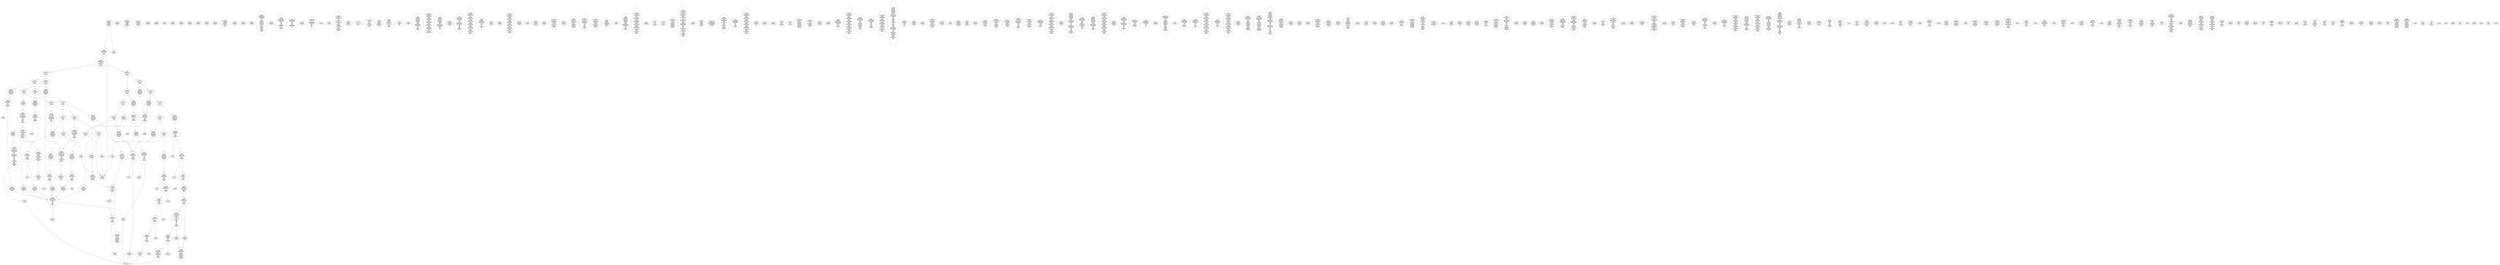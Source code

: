 /* Generated by GvGen v.1.0 (https://www.github.com/stricaud/gvgen) */

digraph G {
compound=true;
   node1 [label="[anywhere]"];
   node2 [label="# 0x0
PUSHX Data
PUSHX Data
MSTORE
CALLVALUE
ISZERO
PUSHX Data
JUMPI
"];
   node3 [label="# 0xc
PUSHX Data
REVERT
"];
   node4 [label="# 0x10
JUMPDEST
PUSHX LogicData
CALLDATASIZE
LT
PUSHX Data
JUMPI
"];
   node5 [label="# 0x1a
PUSHX Data
CALLDATALOAD
PUSHX BitData
SHR
PUSHX LogicData
GT
PUSHX Data
JUMPI
"];
   node6 [label="# 0x2b
PUSHX LogicData
GT
PUSHX Data
JUMPI
"];
   node7 [label="# 0x36
PUSHX LogicData
EQ
PUSHX Data
JUMPI
"];
   node8 [label="# 0x41
PUSHX LogicData
EQ
PUSHX Data
JUMPI
"];
   node9 [label="# 0x4c
PUSHX LogicData
EQ
PUSHX Data
JUMPI
"];
   node10 [label="# 0x57
PUSHX LogicData
EQ
PUSHX Data
JUMPI
"];
   node11 [label="# 0x62
PUSHX LogicData
EQ
PUSHX Data
JUMPI
"];
   node12 [label="# 0x6d
PUSHX Data
JUMP
"];
   node13 [label="# 0x71
JUMPDEST
PUSHX LogicData
EQ
PUSHX Data
JUMPI
"];
   node14 [label="# 0x7d
PUSHX LogicData
EQ
PUSHX Data
JUMPI
"];
   node15 [label="# 0x88
PUSHX LogicData
EQ
PUSHX Data
JUMPI
"];
   node16 [label="# 0x93
PUSHX LogicData
EQ
PUSHX Data
JUMPI
"];
   node17 [label="# 0x9e
PUSHX LogicData
EQ
PUSHX Data
JUMPI
"];
   node18 [label="# 0xa9
PUSHX Data
JUMP
"];
   node19 [label="# 0xad
JUMPDEST
PUSHX LogicData
GT
PUSHX Data
JUMPI
"];
   node20 [label="# 0xb9
PUSHX LogicData
EQ
PUSHX Data
JUMPI
"];
   node21 [label="# 0xc4
PUSHX LogicData
EQ
PUSHX Data
JUMPI
"];
   node22 [label="# 0xcf
PUSHX LogicData
EQ
PUSHX Data
JUMPI
"];
   node23 [label="# 0xda
PUSHX LogicData
EQ
PUSHX Data
JUMPI
"];
   node24 [label="# 0xe5
PUSHX LogicData
EQ
PUSHX Data
JUMPI
"];
   node25 [label="# 0xf0
PUSHX Data
JUMP
"];
   node26 [label="# 0xf4
JUMPDEST
PUSHX LogicData
EQ
PUSHX Data
JUMPI
"];
   node27 [label="# 0x100
PUSHX LogicData
EQ
PUSHX Data
JUMPI
"];
   node28 [label="# 0x10b
PUSHX LogicData
EQ
PUSHX Data
JUMPI
"];
   node29 [label="# 0x116
PUSHX LogicData
EQ
PUSHX Data
JUMPI
"];
   node30 [label="# 0x121
JUMPDEST
PUSHX Data
REVERT
"];
   node31 [label="# 0x126
JUMPDEST
PUSHX Data
PUSHX Data
CALLDATASIZE
PUSHX Data
PUSHX Data
JUMP
"];
   node32 [label="# 0x134
JUMPDEST
PUSHX Data
JUMP
"];
   node33 [label="# 0x139
JUMPDEST
PUSHX MemData
MLOAD
ISZERO
ISZERO
MSTORE
PUSHX ArithData
ADD
"];
   node34 [label="# 0x145
JUMPDEST
PUSHX MemData
MLOAD
SUB
RETURN
"];
   node35 [label="# 0x14e
JUMPDEST
PUSHX Data
PUSHX Data
JUMP
"];
   node36 [label="# 0x156
JUMPDEST
PUSHX MemData
MLOAD
PUSHX Data
PUSHX Data
JUMP
"];
   node37 [label="# 0x163
JUMPDEST
PUSHX Data
PUSHX Data
CALLDATASIZE
PUSHX Data
PUSHX Data
JUMP
"];
   node38 [label="# 0x171
JUMPDEST
PUSHX Data
JUMP
"];
   node39 [label="# 0x176
JUMPDEST
PUSHX MemData
MLOAD
PUSHX ArithData
PUSHX BitData
PUSHX BitData
SHL
SUB
AND
MSTORE
PUSHX ArithData
ADD
PUSHX Data
JUMP
"];
   node40 [label="# 0x18e
JUMPDEST
PUSHX Data
PUSHX Data
CALLDATASIZE
PUSHX Data
PUSHX Data
JUMP
"];
   node41 [label="# 0x19c
JUMPDEST
PUSHX Data
JUMP
"];
   node42 [label="# 0x1a1
JUMPDEST
STOP
"];
   node43 [label="# 0x1a3
JUMPDEST
PUSHX Data
PUSHX Data
CALLDATASIZE
PUSHX Data
PUSHX Data
JUMP
"];
   node44 [label="# 0x1b1
JUMPDEST
PUSHX Data
JUMP
"];
   node45 [label="# 0x1b6
JUMPDEST
PUSHX Data
PUSHX Data
CALLDATASIZE
PUSHX Data
PUSHX Data
JUMP
"];
   node46 [label="# 0x1c4
JUMPDEST
PUSHX Data
JUMP
"];
   node47 [label="# 0x1c9
JUMPDEST
PUSHX Data
PUSHX Data
CALLDATASIZE
PUSHX Data
PUSHX Data
JUMP
"];
   node48 [label="# 0x1d7
JUMPDEST
PUSHX Data
JUMP
"];
   node49 [label="# 0x1dc
JUMPDEST
PUSHX Data
PUSHX Data
CALLDATASIZE
PUSHX Data
PUSHX Data
JUMP
"];
   node50 [label="# 0x1ea
JUMPDEST
PUSHX Data
JUMP
"];
   node51 [label="# 0x1ef
JUMPDEST
PUSHX Data
PUSHX Data
CALLDATASIZE
PUSHX Data
PUSHX Data
JUMP
"];
   node52 [label="# 0x1fd
JUMPDEST
PUSHX Data
JUMP
"];
   node53 [label="# 0x202
JUMPDEST
PUSHX Data
PUSHX Data
CALLDATASIZE
PUSHX Data
PUSHX Data
JUMP
"];
   node54 [label="# 0x210
JUMPDEST
PUSHX Data
JUMP
"];
   node55 [label="# 0x215
JUMPDEST
PUSHX MemData
MLOAD
MSTORE
PUSHX ArithData
ADD
PUSHX Data
JUMP
"];
   node56 [label="# 0x223
JUMPDEST
PUSHX Data
PUSHX Data
JUMP
"];
   node57 [label="# 0x22b
JUMPDEST
PUSHX StorData
SLOAD
PUSHX Data
PUSHX ArithData
PUSHX BitData
PUSHX BitData
SHL
SUB
AND
JUMP
"];
   node58 [label="# 0x23e
JUMPDEST
PUSHX StorData
SLOAD
PUSHX ArithData
PUSHX BitData
PUSHX BitData
SHL
SUB
AND
PUSHX Data
JUMP
"];
   node59 [label="# 0x24f
JUMPDEST
PUSHX Data
PUSHX Data
JUMP
"];
   node60 [label="# 0x257
JUMPDEST
PUSHX Data
PUSHX Data
CALLDATASIZE
PUSHX Data
PUSHX Data
JUMP
"];
   node61 [label="# 0x265
JUMPDEST
PUSHX Data
JUMP
"];
   node62 [label="# 0x26a
JUMPDEST
PUSHX Data
PUSHX Data
CALLDATASIZE
PUSHX Data
PUSHX Data
JUMP
"];
   node63 [label="# 0x278
JUMPDEST
PUSHX Data
JUMP
"];
   node64 [label="# 0x27d
JUMPDEST
PUSHX Data
PUSHX Data
CALLDATASIZE
PUSHX Data
PUSHX Data
JUMP
"];
   node65 [label="# 0x28b
JUMPDEST
PUSHX Data
JUMP
"];
   node66 [label="# 0x290
JUMPDEST
PUSHX Data
PUSHX Data
CALLDATASIZE
PUSHX Data
PUSHX Data
JUMP
"];
   node67 [label="# 0x29e
JUMPDEST
PUSHX ArithData
PUSHX BitData
PUSHX BitData
SHL
SUB
AND
PUSHX Data
MSTORE
PUSHX Data
PUSHX Data
MSTORE
PUSHX Data
SHA3
AND
MSTORE
MSTORE
SHA3
SLOAD
PUSHX BitData
AND
JUMP
"];
   node68 [label="# 0x2cc
JUMPDEST
PUSHX Data
PUSHX Data
CALLDATASIZE
PUSHX Data
PUSHX Data
JUMP
"];
   node69 [label="# 0x2da
JUMPDEST
PUSHX Data
JUMP
"];
   node70 [label="# 0x2df
JUMPDEST
PUSHX Data
PUSHX ArithData
PUSHX BitData
PUSHX BitData
SHL
SUB
NOT
AND
PUSHX BitData
PUSHX BitData
SHL
EQ
PUSHX Data
JUMPI
"];
   node71 [label="# 0x2fb
PUSHX ArithData
PUSHX BitData
PUSHX BitData
SHL
SUB
NOT
AND
PUSHX BitData
PUSHX BitData
SHL
EQ
"];
   node72 [label="# 0x310
JUMPDEST
PUSHX Data
JUMPI
"];
   node73 [label="# 0x316
PUSHX BitData
PUSHX BitData
SHL
PUSHX ArithData
PUSHX BitData
PUSHX BitData
SHL
SUB
NOT
AND
EQ
"];
   node74 [label="# 0x32b
JUMPDEST
"];
   node75 [label="# 0x32e
JUMPDEST
JUMP
"];
   node76 [label="# 0x333
JUMPDEST
PUSHX Data
PUSHX StorData
SLOAD
PUSHX Data
PUSHX Data
JUMP
"];
   node77 [label="# 0x342
JUMPDEST
PUSHX ArithData
ADD
PUSHX ArithData
DIV
MUL
PUSHX ArithData
ADD
PUSHX MemData
MLOAD
ADD
PUSHX Data
MSTORE
MSTORE
PUSHX ArithData
ADD
SLOAD
PUSHX Data
PUSHX Data
JUMP
"];
   node78 [label="# 0x36e
JUMPDEST
ISZERO
PUSHX Data
JUMPI
"];
   node79 [label="# 0x375
PUSHX LogicData
LT
PUSHX Data
JUMPI
"];
   node80 [label="# 0x37d
PUSHX ArithData
SLOAD
DIV
MUL
MSTORE
PUSHX ArithData
ADD
PUSHX Data
JUMP
"];
   node81 [label="# 0x390
JUMPDEST
ADD
PUSHX Data
MSTORE
PUSHX Data
PUSHX Data
SHA3
"];
   node82 [label="# 0x39e
JUMPDEST
SLOAD
MSTORE
PUSHX ArithData
ADD
PUSHX ArithData
ADD
GT
PUSHX Data
JUMPI
"];
   node83 [label="# 0x3b2
SUB
PUSHX BitData
AND
ADD
"];
   node84 [label="# 0x3bb
JUMPDEST
JUMP
"];
   node85 [label="# 0x3c5
JUMPDEST
PUSHX Data
MSTORE
PUSHX Data
PUSHX Data
MSTORE
PUSHX Data
SHA3
SLOAD
PUSHX ArithData
PUSHX BitData
PUSHX BitData
SHL
SUB
AND
PUSHX Data
JUMPI
"];
   node86 [label="# 0x3e2
PUSHX MemData
MLOAD
PUSHX BitData
PUSHX BitData
SHL
MSTORE
PUSHX Data
PUSHX ArithData
ADD
MSTORE
PUSHX Data
PUSHX ArithData
ADD
MSTORE
PUSHX Data
PUSHX ArithData
ADD
MSTORE
PUSHX BitData
PUSHX BitData
SHL
PUSHX ArithData
ADD
MSTORE
PUSHX ArithData
ADD
"];
   node87 [label="# 0x43a
JUMPDEST
PUSHX MemData
MLOAD
SUB
REVERT
"];
   node88 [label="# 0x443
JUMPDEST
PUSHX Data
MSTORE
PUSHX Data
PUSHX Data
MSTORE
PUSHX Data
SHA3
SLOAD
PUSHX ArithData
PUSHX BitData
PUSHX BitData
SHL
SUB
AND
JUMP
"];
   node89 [label="# 0x45f
JUMPDEST
PUSHX Data
PUSHX Data
PUSHX Data
JUMP
"];
   node90 [label="# 0x46a
JUMPDEST
PUSHX ArithData
PUSHX BitData
PUSHX BitData
SHL
SUB
AND
PUSHX ArithData
PUSHX BitData
PUSHX BitData
SHL
SUB
AND
EQ
ISZERO
PUSHX Data
JUMPI
"];
   node91 [label="# 0x487
PUSHX MemData
MLOAD
PUSHX BitData
PUSHX BitData
SHL
MSTORE
PUSHX Data
PUSHX ArithData
ADD
MSTORE
PUSHX Data
PUSHX ArithData
ADD
MSTORE
PUSHX Data
PUSHX ArithData
ADD
MSTORE
PUSHX BitData
PUSHX BitData
SHL
PUSHX ArithData
ADD
MSTORE
PUSHX ArithData
ADD
PUSHX Data
JUMP
"];
   node92 [label="# 0x4d8
JUMPDEST
CALLER
PUSHX ArithData
PUSHX BitData
PUSHX BitData
SHL
SUB
AND
EQ
PUSHX Data
JUMPI
"];
   node93 [label="# 0x4ea
PUSHX Data
CALLER
PUSHX Data
JUMP
"];
   node94 [label="# 0x4f4
JUMPDEST
PUSHX Data
JUMPI
"];
   node95 [label="# 0x4f9
PUSHX MemData
MLOAD
PUSHX BitData
PUSHX BitData
SHL
MSTORE
PUSHX Data
PUSHX ArithData
ADD
MSTORE
PUSHX Data
PUSHX ArithData
ADD
MSTORE
PUSHX Data
PUSHX ArithData
ADD
MSTORE
PUSHX Data
PUSHX ArithData
ADD
MSTORE
PUSHX ArithData
ADD
PUSHX Data
JUMP
"];
   node96 [label="# 0x566
JUMPDEST
PUSHX Data
PUSHX Data
JUMP
"];
   node97 [label="# 0x570
JUMPDEST
JUMP
"];
   node98 [label="# 0x575
JUMPDEST
PUSHX Data
CALLER
PUSHX Data
JUMP
"];
   node99 [label="# 0x57f
JUMPDEST
PUSHX Data
JUMPI
"];
   node100 [label="# 0x584
PUSHX MemData
MLOAD
PUSHX BitData
PUSHX BitData
SHL
MSTORE
PUSHX ArithData
ADD
PUSHX Data
PUSHX Data
JUMP
"];
   node101 [label="# 0x59b
JUMPDEST
PUSHX Data
PUSHX Data
JUMP
"];
   node102 [label="# 0x5a6
JUMPDEST
PUSHX Data
PUSHX MemData
MLOAD
PUSHX ArithData
ADD
PUSHX Data
MSTORE
PUSHX Data
MSTORE
PUSHX Data
JUMP
"];
   node103 [label="# 0x5c1
JUMPDEST
PUSHX StorData
SLOAD
PUSHX ArithData
PUSHX BitData
PUSHX BitData
SHL
SUB
AND
CALLER
EQ
PUSHX Data
JUMPI
"];
   node104 [label="# 0x5d4
PUSHX MemData
MLOAD
PUSHX BitData
PUSHX BitData
SHL
MSTORE
PUSHX ArithData
ADD
PUSHX Data
PUSHX Data
JUMP
"];
   node105 [label="# 0x5eb
JUMPDEST
MLOAD
PUSHX Data
PUSHX Data
PUSHX ArithData
ADD
PUSHX Data
JUMP
"];
   node106 [label="# 0x5fe
JUMPDEST
JUMP
"];
   node107 [label="# 0x602
JUMPDEST
PUSHX Data
MSTORE
PUSHX Data
PUSHX Data
MSTORE
PUSHX Data
SHA3
SLOAD
PUSHX ArithData
PUSHX BitData
PUSHX BitData
SHL
SUB
AND
PUSHX Data
JUMPI
"];
   node108 [label="# 0x620
PUSHX MemData
MLOAD
PUSHX BitData
PUSHX BitData
SHL
MSTORE
PUSHX Data
PUSHX ArithData
ADD
MSTORE
PUSHX Data
PUSHX ArithData
ADD
MSTORE
PUSHX Data
PUSHX ArithData
ADD
MSTORE
PUSHX BitData
PUSHX BitData
SHL
PUSHX ArithData
ADD
MSTORE
PUSHX ArithData
ADD
PUSHX Data
JUMP
"];
   node109 [label="# 0x679
JUMPDEST
PUSHX Data
"];
   node110 [label="# 0x67c
JUMPDEST
LT
ISZERO
PUSHX Data
JUMPI
"];
   node111 [label="# 0x685
PUSHX Data
LT
PUSHX Data
JUMPI
"];
   node112 [label="# 0x691
PUSHX BitData
PUSHX BitData
SHL
PUSHX Data
MSTORE
PUSHX Data
PUSHX Data
MSTORE
PUSHX Data
PUSHX Data
REVERT
"];
   node113 [label="# 0x6a6
JUMPDEST
PUSHX StorData
SLOAD
PUSHX MemData
MLOAD
PUSHX BitData
PUSHX BitData
SHL
MSTORE
PUSHX ArithData
MUL
ADD
CALLDATALOAD
PUSHX ArithData
ADD
MSTORE
CALLER
PUSHX ArithData
PUSHX BitData
PUSHX BitData
SHL
SUB
AND
PUSHX Data
PUSHX ArithData
ADD
PUSHX Data
PUSHX MemData
MLOAD
SUB
EXTCODESIZE
ISZERO
ISZERO
PUSHX Data
JUMPI
"];
   node114 [label="# 0x6f4
PUSHX Data
REVERT
"];
   node115 [label="# 0x6f8
JUMPDEST
GAS
STATICCALL
ISZERO
ISZERO
PUSHX Data
JUMPI
"];
   node116 [label="# 0x703
RETURNDATASIZE
PUSHX Data
RETURNDATACOPY
RETURNDATASIZE
PUSHX Data
REVERT
"];
   node117 [label="# 0x70c
JUMPDEST
PUSHX MemData
MLOAD
RETURNDATASIZE
PUSHX BitData
NOT
PUSHX ArithData
ADD
AND
ADD
PUSHX Data
MSTORE
ADD
PUSHX Data
PUSHX Data
JUMP
"];
   node118 [label="# 0x730
JUMPDEST
PUSHX ArithData
PUSHX BitData
PUSHX BitData
SHL
SUB
AND
EQ
PUSHX Data
JUMPI
"];
   node119 [label="# 0x73f
PUSHX MemData
MLOAD
PUSHX BitData
PUSHX BitData
SHL
MSTORE
PUSHX Data
PUSHX ArithData
ADD
MSTORE
PUSHX Data
PUSHX ArithData
ADD
MSTORE
PUSHX Data
PUSHX ArithData
ADD
MSTORE
PUSHX BitData
PUSHX BitData
SHL
PUSHX ArithData
ADD
MSTORE
PUSHX ArithData
ADD
PUSHX Data
JUMP
"];
   node120 [label="# 0x79f
JUMPDEST
PUSHX Data
PUSHX Data
JUMP
"];
   node121 [label="# 0x7aa
JUMPDEST
PUSHX Data
JUMP
"];
   node122 [label="# 0x7b2
JUMPDEST
PUSHX Data
"];
   node123 [label="# 0x7b6
JUMPDEST
LT
ISZERO
PUSHX Data
JUMPI
"];
   node124 [label="# 0x7bf
PUSHX Data
LT
PUSHX Data
JUMPI
"];
   node125 [label="# 0x7cb
PUSHX BitData
PUSHX BitData
SHL
PUSHX Data
MSTORE
PUSHX Data
PUSHX Data
MSTORE
PUSHX Data
PUSHX Data
REVERT
"];
   node126 [label="# 0x7e0
JUMPDEST
PUSHX ArithData
MUL
ADD
CALLDATALOAD
PUSHX Data
CALLER
PUSHX Data
JUMP
"];
   node127 [label="# 0x7f3
JUMPDEST
PUSHX Data
PUSHX Data
JUMP
"];
   node128 [label="# 0x7fe
JUMPDEST
PUSHX Data
JUMP
"];
   node129 [label="# 0x806
JUMPDEST
PUSHX Data
PUSHX ArithData
PUSHX BitData
PUSHX BitData
SHL
SUB
AND
PUSHX Data
JUMPI
"];
   node130 [label="# 0x817
PUSHX MemData
MLOAD
PUSHX BitData
PUSHX BitData
SHL
MSTORE
PUSHX Data
PUSHX ArithData
ADD
MSTORE
PUSHX Data
PUSHX ArithData
ADD
MSTORE
PUSHX Data
PUSHX ArithData
ADD
MSTORE
PUSHX BitData
PUSHX BitData
SHL
PUSHX ArithData
ADD
MSTORE
PUSHX ArithData
ADD
PUSHX Data
JUMP
"];
   node131 [label="# 0x871
JUMPDEST
PUSHX ArithData
PUSHX BitData
PUSHX BitData
SHL
SUB
AND
PUSHX Data
MSTORE
PUSHX Data
PUSHX Data
MSTORE
PUSHX Data
SHA3
SLOAD
JUMP
"];
   node132 [label="# 0x88d
JUMPDEST
PUSHX StorData
SLOAD
PUSHX ArithData
PUSHX BitData
PUSHX BitData
SHL
SUB
AND
CALLER
EQ
PUSHX Data
JUMPI
"];
   node133 [label="# 0x8a0
PUSHX MemData
MLOAD
PUSHX BitData
PUSHX BitData
SHL
MSTORE
PUSHX ArithData
ADD
PUSHX Data
PUSHX Data
JUMP
"];
   node134 [label="# 0x8b7
JUMPDEST
PUSHX Data
PUSHX Data
PUSHX Data
JUMP
"];
   node135 [label="# 0x8c1
JUMPDEST
JUMP
"];
   node136 [label="# 0x8c3
JUMPDEST
PUSHX Data
PUSHX StorData
SLOAD
PUSHX Data
PUSHX Data
JUMP
"];
   node137 [label="# 0x8d2
JUMPDEST
PUSHX ArithData
PUSHX BitData
PUSHX BitData
SHL
SUB
AND
CALLER
EQ
ISZERO
PUSHX Data
JUMPI
"];
   node138 [label="# 0x8e4
PUSHX MemData
MLOAD
PUSHX BitData
PUSHX BitData
SHL
MSTORE
PUSHX Data
PUSHX ArithData
ADD
MSTORE
PUSHX Data
PUSHX ArithData
ADD
MSTORE
PUSHX Data
PUSHX ArithData
ADD
MSTORE
PUSHX ArithData
ADD
PUSHX Data
JUMP
"];
   node139 [label="# 0x92b
JUMPDEST
CALLER
PUSHX Data
MSTORE
PUSHX Data
PUSHX Data
MSTORE
PUSHX Data
SHA3
PUSHX ArithData
PUSHX BitData
PUSHX BitData
SHL
SUB
AND
MSTORE
MSTORE
SHA3
SLOAD
PUSHX BitData
NOT
AND
ISZERO
ISZERO
OR
SSTORE
PUSHX ArithData
PUSHX BitData
PUSHX BitData
SHL
SUB
AND
PUSHX Data
PUSHX MemData
MLOAD
PUSHX Data
ISZERO
ISZERO
MSTORE
PUSHX ArithData
ADD
JUMP
"];
   node140 [label="# 0x998
JUMPDEST
PUSHX MemData
MLOAD
SUB
LOGX
JUMP
"];
   node141 [label="# 0x9a4
JUMPDEST
PUSHX Data
CALLER
PUSHX Data
JUMP
"];
   node142 [label="# 0x9ae
JUMPDEST
PUSHX Data
JUMPI
"];
   node143 [label="# 0x9b3
PUSHX MemData
MLOAD
PUSHX BitData
PUSHX BitData
SHL
MSTORE
PUSHX ArithData
ADD
PUSHX Data
PUSHX Data
JUMP
"];
   node144 [label="# 0x9ca
JUMPDEST
PUSHX Data
PUSHX Data
JUMP
"];
   node145 [label="# 0x9d6
JUMPDEST
JUMP
"];
   node146 [label="# 0x9dc
JUMPDEST
PUSHX Data
PUSHX Data
PUSHX Data
PUSHX Data
JUMP
"];
   node147 [label="# 0x9e8
JUMPDEST
MLOAD
ISZERO
PUSHX Data
JUMPI
"];
   node148 [label="# 0x9f3
PUSHX Data
PUSHX Data
JUMP
"];
   node149 [label="# 0x9fc
JUMPDEST
PUSHX MemData
MLOAD
PUSHX ArithData
ADD
PUSHX Data
PUSHX Data
JUMP
"];
   node150 [label="# 0xa0d
JUMPDEST
PUSHX MemData
MLOAD
PUSHX ArithData
SUB
SUB
MSTORE
PUSHX Data
MSTORE
PUSHX Data
JUMP
"];
   node151 [label="# 0xa24
JUMPDEST
PUSHX MemData
MLOAD
PUSHX ArithData
ADD
MSTORE
PUSHX Data
MSTORE
JUMP
"];
   node152 [label="# 0xa3a
JUMPDEST
PUSHX StorData
SLOAD
PUSHX ArithData
PUSHX BitData
PUSHX BitData
SHL
SUB
AND
CALLER
EQ
PUSHX Data
JUMPI
"];
   node153 [label="# 0xa4d
PUSHX MemData
MLOAD
PUSHX BitData
PUSHX BitData
SHL
MSTORE
PUSHX ArithData
ADD
PUSHX Data
PUSHX Data
JUMP
"];
   node154 [label="# 0xa64
JUMPDEST
PUSHX ArithData
PUSHX BitData
PUSHX BitData
SHL
SUB
AND
PUSHX Data
JUMPI
"];
   node155 [label="# 0xa73
PUSHX MemData
MLOAD
PUSHX BitData
PUSHX BitData
SHL
MSTORE
PUSHX Data
PUSHX ArithData
ADD
MSTORE
PUSHX Data
PUSHX ArithData
ADD
MSTORE
PUSHX Data
PUSHX ArithData
ADD
MSTORE
PUSHX BitData
PUSHX BitData
SHL
PUSHX ArithData
ADD
MSTORE
PUSHX ArithData
ADD
PUSHX Data
JUMP
"];
   node156 [label="# 0xac9
JUMPDEST
PUSHX Data
PUSHX Data
JUMP
"];
   node157 [label="# 0xad2
JUMPDEST
JUMP
"];
   node158 [label="# 0xad5
JUMPDEST
PUSHX Data
MSTORE
PUSHX Data
PUSHX Data
MSTORE
PUSHX Data
SHA3
SLOAD
PUSHX ArithData
PUSHX BitData
PUSHX BitData
SHL
SUB
NOT
AND
PUSHX ArithData
PUSHX BitData
PUSHX BitData
SHL
SUB
AND
OR
SSTORE
PUSHX Data
PUSHX Data
JUMP
"];
   node159 [label="# 0xb0a
JUMPDEST
PUSHX ArithData
PUSHX BitData
PUSHX BitData
SHL
SUB
AND
PUSHX Data
PUSHX MemData
MLOAD
PUSHX MemData
MLOAD
SUB
LOGX
JUMP
"];
   node160 [label="# 0xb43
JUMPDEST
PUSHX Data
MSTORE
PUSHX Data
PUSHX Data
MSTORE
PUSHX Data
SHA3
SLOAD
PUSHX ArithData
PUSHX BitData
PUSHX BitData
SHL
SUB
AND
PUSHX Data
JUMPI
"];
   node161 [label="# 0xb60
PUSHX MemData
MLOAD
PUSHX BitData
PUSHX BitData
SHL
MSTORE
PUSHX Data
PUSHX ArithData
ADD
MSTORE
PUSHX Data
PUSHX ArithData
ADD
MSTORE
PUSHX Data
PUSHX ArithData
ADD
MSTORE
PUSHX BitData
PUSHX BitData
SHL
PUSHX ArithData
ADD
MSTORE
PUSHX ArithData
ADD
PUSHX Data
JUMP
"];
   node162 [label="# 0xbbc
JUMPDEST
PUSHX Data
PUSHX Data
PUSHX Data
JUMP
"];
   node163 [label="# 0xbc7
JUMPDEST
PUSHX ArithData
PUSHX BitData
PUSHX BitData
SHL
SUB
AND
PUSHX ArithData
PUSHX BitData
PUSHX BitData
SHL
SUB
AND
EQ
PUSHX Data
JUMPI
"];
   node164 [label="# 0xbe4
PUSHX ArithData
PUSHX BitData
PUSHX BitData
SHL
SUB
AND
PUSHX Data
PUSHX Data
JUMP
"];
   node165 [label="# 0xbf7
JUMPDEST
PUSHX ArithData
PUSHX BitData
PUSHX BitData
SHL
SUB
AND
EQ
"];
   node166 [label="# 0xc02
JUMPDEST
PUSHX Data
JUMPI
"];
   node167 [label="# 0xc08
PUSHX ArithData
PUSHX BitData
PUSHX BitData
SHL
SUB
AND
PUSHX Data
MSTORE
PUSHX Data
PUSHX Data
MSTORE
PUSHX Data
SHA3
AND
MSTORE
MSTORE
SHA3
SLOAD
PUSHX BitData
AND
"];
   node168 [label="# 0xc32
JUMPDEST
JUMP
"];
   node169 [label="# 0xc3a
JUMPDEST
PUSHX ArithData
PUSHX BitData
PUSHX BitData
SHL
SUB
AND
PUSHX Data
PUSHX Data
JUMP
"];
   node170 [label="# 0xc4d
JUMPDEST
PUSHX ArithData
PUSHX BitData
PUSHX BitData
SHL
SUB
AND
EQ
PUSHX Data
JUMPI
"];
   node171 [label="# 0xc5c
PUSHX MemData
MLOAD
PUSHX BitData
PUSHX BitData
SHL
MSTORE
PUSHX Data
PUSHX ArithData
ADD
MSTORE
PUSHX Data
PUSHX ArithData
ADD
MSTORE
PUSHX Data
PUSHX ArithData
ADD
MSTORE
PUSHX BitData
PUSHX BitData
SHL
PUSHX ArithData
ADD
MSTORE
PUSHX ArithData
ADD
PUSHX Data
JUMP
"];
   node172 [label="# 0xcb5
JUMPDEST
PUSHX ArithData
PUSHX BitData
PUSHX BitData
SHL
SUB
AND
PUSHX Data
JUMPI
"];
   node173 [label="# 0xcc4
PUSHX MemData
MLOAD
PUSHX BitData
PUSHX BitData
SHL
MSTORE
PUSHX Data
PUSHX ArithData
ADD
MSTORE
PUSHX ArithData
ADD
MSTORE
PUSHX Data
PUSHX ArithData
ADD
MSTORE
PUSHX BitData
PUSHX BitData
SHL
PUSHX ArithData
ADD
MSTORE
PUSHX ArithData
ADD
PUSHX Data
JUMP
"];
   node174 [label="# 0xd17
JUMPDEST
PUSHX Data
PUSHX Data
PUSHX Data
JUMP
"];
   node175 [label="# 0xd22
JUMPDEST
PUSHX ArithData
PUSHX BitData
PUSHX BitData
SHL
SUB
AND
PUSHX Data
MSTORE
PUSHX Data
PUSHX Data
MSTORE
PUSHX Data
SHA3
SLOAD
PUSHX Data
PUSHX Data
PUSHX Data
JUMP
"];
   node176 [label="# 0xd4b
JUMPDEST
SSTORE
PUSHX ArithData
PUSHX BitData
PUSHX BitData
SHL
SUB
AND
PUSHX Data
MSTORE
PUSHX Data
PUSHX Data
MSTORE
PUSHX Data
SHA3
SLOAD
PUSHX Data
PUSHX Data
PUSHX Data
JUMP
"];
   node177 [label="# 0xd79
JUMPDEST
SSTORE
PUSHX Data
MSTORE
PUSHX Data
PUSHX Data
MSTORE
PUSHX MemData
SHA3
SLOAD
PUSHX ArithData
PUSHX BitData
PUSHX BitData
SHL
SUB
NOT
AND
PUSHX ArithData
PUSHX BitData
PUSHX BitData
SHL
SUB
AND
OR
SSTORE
MLOAD
AND
PUSHX Data
LOGX
JUMP
"];
   node178 [label="# 0xdda
JUMPDEST
PUSHX Data
PUSHX MemData
MLOAD
PUSHX ArithData
ADD
PUSHX Data
MSTORE
PUSHX Data
MSTORE
PUSHX Data
JUMP
"];
   node179 [label="# 0xdf4
JUMPDEST
PUSHX StorData
SLOAD
PUSHX ArithData
PUSHX BitData
PUSHX BitData
SHL
SUB
AND
PUSHX ArithData
PUSHX BitData
PUSHX BitData
SHL
SUB
NOT
AND
OR
SSTORE
PUSHX MemData
MLOAD
AND
PUSHX Data
PUSHX Data
LOGX
JUMP
"];
   node180 [label="# 0xe46
JUMPDEST
PUSHX Data
PUSHX Data
JUMP
"];
   node181 [label="# 0xe51
JUMPDEST
PUSHX Data
PUSHX Data
JUMP
"];
   node182 [label="# 0xe5d
JUMPDEST
PUSHX Data
JUMPI
"];
   node183 [label="# 0xe62
PUSHX MemData
MLOAD
PUSHX BitData
PUSHX BitData
SHL
MSTORE
PUSHX ArithData
ADD
PUSHX Data
PUSHX Data
JUMP
"];
   node184 [label="# 0xe79
JUMPDEST
PUSHX Data
PUSHX StorData
SLOAD
PUSHX Data
PUSHX Data
JUMP
"];
   node185 [label="# 0xe88
JUMPDEST
PUSHX Data
PUSHX Data
JUMPI
"];
   node186 [label="# 0xe90
PUSHX Data
MLOAD
ADD
MSTORE
PUSHX Data
MSTORE
PUSHX BitData
PUSHX BitData
SHL
PUSHX ArithData
ADD
MSTORE
PUSHX Data
JUMP
"];
   node187 [label="# 0xead
JUMPDEST
PUSHX Data
"];
   node188 [label="# 0xeb1
JUMPDEST
ISZERO
PUSHX Data
JUMPI
"];
   node189 [label="# 0xeb8
PUSHX Data
PUSHX Data
JUMP
"];
   node190 [label="# 0xec1
JUMPDEST
PUSHX Data
PUSHX Data
PUSHX Data
JUMP
"];
   node191 [label="# 0xed0
JUMPDEST
PUSHX Data
JUMP
"];
   node192 [label="# 0xed7
JUMPDEST
PUSHX Data
PUSHX LogicData
GT
ISZERO
PUSHX Data
JUMPI
"];
   node193 [label="# 0xeeb
PUSHX BitData
PUSHX BitData
SHL
PUSHX Data
MSTORE
PUSHX Data
PUSHX Data
MSTORE
PUSHX Data
PUSHX Data
REVERT
"];
   node194 [label="# 0xf00
JUMPDEST
PUSHX MemData
MLOAD
MSTORE
PUSHX ArithData
ADD
PUSHX BitData
NOT
AND
PUSHX ArithData
ADD
ADD
PUSHX Data
MSTORE
ISZERO
PUSHX Data
JUMPI
"];
   node195 [label="# 0xf1e
PUSHX ArithData
ADD
CALLDATASIZE
CALLDATACOPY
ADD
"];
   node196 [label="# 0xf2a
JUMPDEST
"];
   node197 [label="# 0xf2e
JUMPDEST
ISZERO
PUSHX Data
JUMPI
"];
   node198 [label="# 0xf35
PUSHX Data
PUSHX Data
PUSHX Data
JUMP
"];
   node199 [label="# 0xf3f
JUMPDEST
PUSHX Data
PUSHX Data
PUSHX Data
JUMP
"];
   node200 [label="# 0xf4c
JUMPDEST
PUSHX Data
PUSHX Data
PUSHX Data
JUMP
"];
   node201 [label="# 0xf57
JUMPDEST
PUSHX BitData
SHL
MLOAD
LT
PUSHX Data
JUMPI
"];
   node202 [label="# 0xf65
PUSHX BitData
PUSHX BitData
SHL
PUSHX Data
MSTORE
PUSHX Data
PUSHX Data
MSTORE
PUSHX Data
PUSHX Data
REVERT
"];
   node203 [label="# 0xf7a
JUMPDEST
PUSHX ArithData
ADD
ADD
PUSHX ArithData
PUSHX BitData
PUSHX BitData
SHL
SUB
NOT
AND
PUSHX BitData
BYTE
MSTORE8
PUSHX Data
PUSHX Data
PUSHX Data
JUMP
"];
   node204 [label="# 0xf9c
JUMPDEST
PUSHX Data
JUMP
"];
   node205 [label="# 0xfa3
JUMPDEST
PUSHX Data
PUSHX Data
JUMP
"];
   node206 [label="# 0xfad
JUMPDEST
PUSHX Data
PUSHX Data
PUSHX Data
JUMP
"];
   node207 [label="# 0xfba
JUMPDEST
PUSHX Data
JUMPI
"];
   node208 [label="# 0xfbf
PUSHX MemData
MLOAD
PUSHX BitData
PUSHX BitData
SHL
MSTORE
PUSHX ArithData
ADD
PUSHX Data
PUSHX Data
JUMP
"];
   node209 [label="# 0xfd6
JUMPDEST
PUSHX Data
PUSHX ArithData
PUSHX BitData
PUSHX BitData
SHL
SUB
AND
EXTCODESIZE
ISZERO
PUSHX Data
JUMPI
"];
   node210 [label="# 0xfe9
PUSHX MemData
MLOAD
PUSHX BitData
PUSHX BitData
SHL
MSTORE
PUSHX ArithData
PUSHX BitData
PUSHX BitData
SHL
SUB
AND
PUSHX Data
PUSHX Data
CALLER
PUSHX ArithData
ADD
PUSHX Data
JUMP
"];
   node211 [label="# 0x101a
JUMPDEST
PUSHX Data
PUSHX MemData
MLOAD
SUB
PUSHX Data
EXTCODESIZE
ISZERO
ISZERO
PUSHX Data
JUMPI
"];
   node212 [label="# 0x1030
PUSHX Data
REVERT
"];
   node213 [label="# 0x1034
JUMPDEST
GAS
CALL
ISZERO
PUSHX Data
JUMPI
"];
   node214 [label="# 0x1042
PUSHX MemData
MLOAD
PUSHX ArithData
RETURNDATASIZE
ADD
PUSHX BitData
NOT
AND
ADD
MSTORE
PUSHX Data
ADD
PUSHX Data
JUMP
"];
   node215 [label="# 0x1061
JUMPDEST
PUSHX Data
"];
   node216 [label="# 0x1064
JUMPDEST
PUSHX Data
JUMPI
"];
   node217 [label="# 0x1069
RETURNDATASIZE
ISZERO
PUSHX Data
JUMPI
"];
   node218 [label="# 0x1071
PUSHX MemData
MLOAD
PUSHX BitData
NOT
PUSHX ArithData
RETURNDATASIZE
ADD
AND
ADD
PUSHX Data
MSTORE
RETURNDATASIZE
MSTORE
RETURNDATASIZE
PUSHX Data
PUSHX ArithData
ADD
RETURNDATACOPY
PUSHX Data
JUMP
"];
   node219 [label="# 0x1092
JUMPDEST
PUSHX Data
"];
   node220 [label="# 0x1097
JUMPDEST
MLOAD
PUSHX Data
JUMPI
"];
   node221 [label="# 0x109f
PUSHX MemData
MLOAD
PUSHX BitData
PUSHX BitData
SHL
MSTORE
PUSHX ArithData
ADD
PUSHX Data
PUSHX Data
JUMP
"];
   node222 [label="# 0x10b6
JUMPDEST
MLOAD
PUSHX ArithData
ADD
REVERT
"];
   node223 [label="# 0x10be
JUMPDEST
PUSHX ArithData
PUSHX BitData
PUSHX BitData
SHL
SUB
NOT
AND
PUSHX BitData
PUSHX BitData
SHL
EQ
PUSHX Data
JUMP
"];
   node224 [label="# 0x10d8
JUMPDEST
PUSHX Data
JUMP
"];
   node225 [label="# 0x10e3
JUMPDEST
PUSHX ArithData
PUSHX BitData
PUSHX BitData
SHL
SUB
AND
PUSHX Data
JUMPI
"];
   node226 [label="# 0x10f2
PUSHX MemData
MLOAD
PUSHX BitData
PUSHX BitData
SHL
MSTORE
PUSHX Data
PUSHX ArithData
ADD
MSTORE
PUSHX ArithData
ADD
MSTORE
PUSHX Data
PUSHX ArithData
ADD
MSTORE
PUSHX ArithData
ADD
PUSHX Data
JUMP
"];
   node227 [label="# 0x1139
JUMPDEST
PUSHX Data
MSTORE
PUSHX Data
PUSHX Data
MSTORE
PUSHX Data
SHA3
SLOAD
PUSHX ArithData
PUSHX BitData
PUSHX BitData
SHL
SUB
AND
ISZERO
PUSHX Data
JUMPI
"];
   node228 [label="# 0x1157
PUSHX MemData
MLOAD
PUSHX BitData
PUSHX BitData
SHL
MSTORE
PUSHX Data
PUSHX ArithData
ADD
MSTORE
PUSHX Data
PUSHX ArithData
ADD
MSTORE
PUSHX Data
PUSHX ArithData
ADD
MSTORE
PUSHX ArithData
ADD
PUSHX Data
JUMP
"];
   node229 [label="# 0x119e
JUMPDEST
PUSHX ArithData
PUSHX BitData
PUSHX BitData
SHL
SUB
AND
PUSHX Data
MSTORE
PUSHX Data
PUSHX Data
MSTORE
PUSHX Data
SHA3
SLOAD
PUSHX Data
PUSHX Data
PUSHX Data
JUMP
"];
   node230 [label="# 0x11c7
JUMPDEST
SSTORE
PUSHX Data
MSTORE
PUSHX Data
PUSHX Data
MSTORE
PUSHX MemData
SHA3
SLOAD
PUSHX ArithData
PUSHX BitData
PUSHX BitData
SHL
SUB
NOT
AND
PUSHX ArithData
PUSHX BitData
PUSHX BitData
SHL
SUB
AND
OR
SSTORE
MLOAD
PUSHX Data
LOGX
JUMP
"];
   node231 [label="# 0x1225
JUMPDEST
SLOAD
PUSHX Data
PUSHX Data
JUMP
"];
   node232 [label="# 0x1231
JUMPDEST
PUSHX Data
MSTORE
PUSHX Data
PUSHX Data
SHA3
PUSHX ArithData
ADD
PUSHX Data
DIV
ADD
PUSHX Data
JUMPI
"];
   node233 [label="# 0x124b
PUSHX Data
SSTORE
PUSHX Data
JUMP
"];
   node234 [label="# 0x1253
JUMPDEST
PUSHX LogicData
LT
PUSHX Data
JUMPI
"];
   node235 [label="# 0x125c
MLOAD
PUSHX BitData
NOT
AND
ADD
OR
SSTORE
PUSHX Data
JUMP
"];
   node236 [label="# 0x126c
JUMPDEST
ADD
PUSHX ArithData
ADD
SSTORE
ISZERO
PUSHX Data
JUMPI
"];
   node237 [label="# 0x127b
ADD
"];
   node238 [label="# 0x127e
JUMPDEST
GT
ISZERO
PUSHX Data
JUMPI
"];
   node239 [label="# 0x1287
MLOAD
SSTORE
PUSHX ArithData
ADD
PUSHX ArithData
ADD
PUSHX Data
JUMP
"];
   node240 [label="# 0x1299
JUMPDEST
PUSHX Data
PUSHX Data
JUMP
"];
   node241 [label="# 0x12a5
JUMPDEST
JUMP
"];
   node242 [label="# 0x12a9
JUMPDEST
"];
   node243 [label="# 0x12aa
JUMPDEST
GT
ISZERO
PUSHX Data
JUMPI
"];
   node244 [label="# 0x12b3
PUSHX Data
SSTORE
PUSHX ArithData
ADD
PUSHX Data
JUMP
"];
   node245 [label="# 0x12be
JUMPDEST
PUSHX Data
PUSHX LogicData
GT
ISZERO
PUSHX Data
JUMPI
"];
   node246 [label="# 0x12d2
PUSHX Data
PUSHX Data
JUMP
"];
   node247 [label="# 0x12d9
JUMPDEST
PUSHX MemData
MLOAD
PUSHX ArithData
ADD
PUSHX BitData
NOT
AND
PUSHX ArithData
ADD
AND
ADD
GT
LT
OR
ISZERO
PUSHX Data
JUMPI
"];
   node248 [label="# 0x12fa
PUSHX Data
PUSHX Data
JUMP
"];
   node249 [label="# 0x1301
JUMPDEST
PUSHX Data
MSTORE
MSTORE
ADD
GT
ISZERO
PUSHX Data
JUMPI
"];
   node250 [label="# 0x1316
PUSHX Data
REVERT
"];
   node251 [label="# 0x131a
JUMPDEST
PUSHX ArithData
ADD
CALLDATACOPY
PUSHX Data
PUSHX ArithData
ADD
ADD
MSTORE
JUMP
"];
   node252 [label="# 0x1334
JUMPDEST
PUSHX Data
PUSHX LogicData
SUB
SLT
ISZERO
PUSHX Data
JUMPI
"];
   node253 [label="# 0x1342
REVERT
"];
   node254 [label="# 0x1345
JUMPDEST
CALLDATALOAD
PUSHX Data
PUSHX Data
JUMP
"];
   node255 [label="# 0x1350
JUMPDEST
JUMP
"];
   node256 [label="# 0x1357
JUMPDEST
PUSHX Data
PUSHX LogicData
SUB
SLT
ISZERO
PUSHX Data
JUMPI
"];
   node257 [label="# 0x1365
REVERT
"];
   node258 [label="# 0x1368
JUMPDEST
MLOAD
PUSHX Data
PUSHX Data
JUMP
"];
   node259 [label="# 0x1373
JUMPDEST
PUSHX Data
PUSHX LogicData
SUB
SLT
ISZERO
PUSHX Data
JUMPI
"];
   node260 [label="# 0x1382
REVERT
"];
   node261 [label="# 0x1385
JUMPDEST
CALLDATALOAD
PUSHX Data
PUSHX Data
JUMP
"];
   node262 [label="# 0x1390
JUMPDEST
PUSHX ArithData
ADD
CALLDATALOAD
PUSHX Data
PUSHX Data
JUMP
"];
   node263 [label="# 0x13a0
JUMPDEST
JUMP
"];
   node264 [label="# 0x13ab
JUMPDEST
PUSHX Data
PUSHX Data
PUSHX LogicData
SUB
SLT
ISZERO
PUSHX Data
JUMPI
"];
   node265 [label="# 0x13bc
REVERT
"];
   node266 [label="# 0x13bf
JUMPDEST
CALLDATALOAD
PUSHX Data
PUSHX Data
JUMP
"];
   node267 [label="# 0x13ca
JUMPDEST
PUSHX ArithData
ADD
CALLDATALOAD
PUSHX Data
PUSHX Data
JUMP
"];
   node268 [label="# 0x13da
JUMPDEST
PUSHX ArithData
ADD
CALLDATALOAD
JUMP
"];
   node269 [label="# 0x13eb
JUMPDEST
PUSHX Data
PUSHX Data
PUSHX LogicData
SUB
SLT
ISZERO
PUSHX Data
JUMPI
"];
   node270 [label="# 0x13fd
REVERT
"];
   node271 [label="# 0x1400
JUMPDEST
CALLDATALOAD
PUSHX Data
PUSHX Data
JUMP
"];
   node272 [label="# 0x140b
JUMPDEST
PUSHX ArithData
ADD
CALLDATALOAD
PUSHX Data
PUSHX Data
JUMP
"];
   node273 [label="# 0x141b
JUMPDEST
PUSHX ArithData
ADD
CALLDATALOAD
PUSHX ArithData
ADD
CALLDATALOAD
PUSHX LogicData
GT
ISZERO
PUSHX Data
JUMPI
"];
   node274 [label="# 0x143a
REVERT
"];
   node275 [label="# 0x143d
JUMPDEST
ADD
PUSHX ArithData
ADD
SGT
PUSHX Data
JUMPI
"];
   node276 [label="# 0x144a
REVERT
"];
   node277 [label="# 0x144d
JUMPDEST
PUSHX Data
CALLDATALOAD
PUSHX ArithData
ADD
PUSHX Data
JUMP
"];
   node278 [label="# 0x145c
JUMPDEST
JUMP
"];
   node279 [label="# 0x1468
JUMPDEST
PUSHX Data
PUSHX LogicData
SUB
SLT
ISZERO
PUSHX Data
JUMPI
"];
   node280 [label="# 0x1477
REVERT
"];
   node281 [label="# 0x147a
JUMPDEST
CALLDATALOAD
PUSHX Data
PUSHX Data
JUMP
"];
   node282 [label="# 0x1485
JUMPDEST
PUSHX ArithData
ADD
CALLDATALOAD
ISZERO
ISZERO
EQ
PUSHX Data
JUMPI
"];
   node283 [label="# 0x1496
REVERT
"];
   node284 [label="# 0x1499
JUMPDEST
PUSHX Data
PUSHX LogicData
SUB
SLT
ISZERO
PUSHX Data
JUMPI
"];
   node285 [label="# 0x14a8
REVERT
"];
   node286 [label="# 0x14ab
JUMPDEST
CALLDATALOAD
PUSHX Data
PUSHX Data
JUMP
"];
   node287 [label="# 0x14b6
JUMPDEST
PUSHX ArithData
ADD
CALLDATALOAD
JUMP
"];
   node288 [label="# 0x14c4
JUMPDEST
PUSHX Data
PUSHX LogicData
SUB
SLT
ISZERO
PUSHX Data
JUMPI
"];
   node289 [label="# 0x14d3
REVERT
"];
   node290 [label="# 0x14d6
JUMPDEST
CALLDATALOAD
PUSHX LogicData
GT
ISZERO
PUSHX Data
JUMPI
"];
   node291 [label="# 0x14ea
REVERT
"];
   node292 [label="# 0x14ed
JUMPDEST
ADD
PUSHX ArithData
ADD
SLT
PUSHX Data
JUMPI
"];
   node293 [label="# 0x14fd
REVERT
"];
   node294 [label="# 0x1500
JUMPDEST
CALLDATALOAD
GT
ISZERO
PUSHX Data
JUMPI
"];
   node295 [label="# 0x150b
REVERT
"];
   node296 [label="# 0x150e
JUMPDEST
PUSHX ArithData
MUL
ADD
ADD
GT
ISZERO
PUSHX Data
JUMPI
"];
   node297 [label="# 0x151e
REVERT
"];
   node298 [label="# 0x1521
JUMPDEST
PUSHX ArithData
ADD
JUMP
"];
   node299 [label="# 0x1533
JUMPDEST
PUSHX Data
PUSHX LogicData
SUB
SLT
ISZERO
PUSHX Data
JUMPI
"];
   node300 [label="# 0x1541
REVERT
"];
   node301 [label="# 0x1544
JUMPDEST
CALLDATALOAD
PUSHX Data
PUSHX Data
JUMP
"];
   node302 [label="# 0x154f
JUMPDEST
PUSHX Data
PUSHX LogicData
SUB
SLT
ISZERO
PUSHX Data
JUMPI
"];
   node303 [label="# 0x155d
REVERT
"];
   node304 [label="# 0x1560
JUMPDEST
MLOAD
PUSHX Data
PUSHX Data
JUMP
"];
   node305 [label="# 0x156b
JUMPDEST
PUSHX Data
PUSHX LogicData
SUB
SLT
ISZERO
PUSHX Data
JUMPI
"];
   node306 [label="# 0x1579
REVERT
"];
   node307 [label="# 0x157c
JUMPDEST
CALLDATALOAD
PUSHX LogicData
GT
ISZERO
PUSHX Data
JUMPI
"];
   node308 [label="# 0x158f
REVERT
"];
   node309 [label="# 0x1592
JUMPDEST
ADD
PUSHX ArithData
ADD
SGT
PUSHX Data
JUMPI
"];
   node310 [label="# 0x159f
REVERT
"];
   node311 [label="# 0x15a2
JUMPDEST
PUSHX Data
CALLDATALOAD
PUSHX ArithData
ADD
PUSHX Data
JUMP
"];
   node312 [label="# 0x15b1
JUMPDEST
PUSHX Data
PUSHX LogicData
SUB
SLT
ISZERO
PUSHX Data
JUMPI
"];
   node313 [label="# 0x15bf
REVERT
"];
   node314 [label="# 0x15c2
JUMPDEST
CALLDATALOAD
JUMP
"];
   node315 [label="# 0x15c9
JUMPDEST
PUSHX Data
MLOAD
MSTORE
PUSHX Data
PUSHX ArithData
ADD
PUSHX ArithData
ADD
PUSHX Data
JUMP
"];
   node316 [label="# 0x15e1
JUMPDEST
PUSHX ArithData
ADD
PUSHX BitData
NOT
AND
ADD
PUSHX ArithData
ADD
JUMP
"];
   node317 [label="# 0x15f5
JUMPDEST
PUSHX Data
MLOAD
PUSHX Data
PUSHX ArithData
ADD
PUSHX Data
JUMP
"];
   node318 [label="# 0x1607
JUMPDEST
MLOAD
ADD
PUSHX Data
PUSHX ArithData
ADD
PUSHX Data
JUMP
"];
   node319 [label="# 0x161b
JUMPDEST
ADD
JUMP
"];
   node320 [label="# 0x1624
JUMPDEST
PUSHX ArithData
PUSHX BitData
PUSHX BitData
SHL
SUB
AND
MSTORE
AND
PUSHX ArithData
ADD
MSTORE
PUSHX ArithData
ADD
MSTORE
PUSHX ArithData
PUSHX ArithData
ADD
MSTORE
PUSHX Data
PUSHX Data
ADD
PUSHX Data
JUMP
"];
   node321 [label="# 0x1657
JUMPDEST
JUMP
"];
   node322 [label="# 0x1661
JUMPDEST
PUSHX Data
PUSHX Data
MSTORE
PUSHX Data
PUSHX ArithData
ADD
PUSHX Data
JUMP
"];
   node323 [label="# 0x1674
JUMPDEST
PUSHX ArithData
MSTORE
PUSHX Data
ADD
MSTORE
PUSHX Data
PUSHX ArithData
ADD
MSTORE
PUSHX BitData
PUSHX BitData
SHL
PUSHX ArithData
ADD
MSTORE
PUSHX ArithData
ADD
JUMP
"];
   node324 [label="# 0x16c6
JUMPDEST
PUSHX ArithData
MSTORE
ADD
MSTORE
PUSHX Data
PUSHX ArithData
ADD
MSTORE
PUSHX ArithData
ADD
JUMP
"];
   node325 [label="# 0x16fb
JUMPDEST
PUSHX ArithData
MSTORE
PUSHX Data
ADD
MSTORE
PUSHX Data
PUSHX ArithData
ADD
MSTORE
PUSHX BitData
PUSHX BitData
SHL
PUSHX ArithData
ADD
MSTORE
PUSHX ArithData
ADD
JUMP
"];
   node326 [label="# 0x174c
JUMPDEST
PUSHX Data
NOT
GT
ISZERO
PUSHX Data
JUMPI
"];
   node327 [label="# 0x1758
PUSHX Data
PUSHX Data
JUMP
"];
   node328 [label="# 0x175f
JUMPDEST
ADD
JUMP
"];
   node329 [label="# 0x1764
JUMPDEST
PUSHX Data
PUSHX Data
JUMPI
"];
   node330 [label="# 0x176c
PUSHX Data
PUSHX Data
JUMP
"];
   node331 [label="# 0x1773
JUMPDEST
DIV
JUMP
"];
   node332 [label="# 0x1778
JUMPDEST
PUSHX Data
LT
ISZERO
PUSHX Data
JUMPI
"];
   node333 [label="# 0x1783
PUSHX Data
PUSHX Data
JUMP
"];
   node334 [label="# 0x178a
JUMPDEST
SUB
JUMP
"];
   node335 [label="# 0x178f
JUMPDEST
PUSHX Data
"];
   node336 [label="# 0x1792
JUMPDEST
LT
ISZERO
PUSHX Data
JUMPI
"];
   node337 [label="# 0x179b
ADD
MLOAD
ADD
MSTORE
PUSHX ArithData
ADD
PUSHX Data
JUMP
"];
   node338 [label="# 0x17aa
JUMPDEST
GT
ISZERO
PUSHX Data
JUMPI
"];
   node339 [label="# 0x17b3
PUSHX Data
ADD
MSTORE
JUMP
"];
   node340 [label="# 0x17bb
JUMPDEST
PUSHX Data
DIV
PUSHX BitData
AND
PUSHX Data
JUMPI
"];
   node341 [label="# 0x17c9
PUSHX BitData
AND
"];
   node342 [label="# 0x17cf
JUMPDEST
PUSHX LogicData
LT
EQ
ISZERO
PUSHX Data
JUMPI
"];
   node343 [label="# 0x17db
PUSHX BitData
PUSHX BitData
SHL
PUSHX Data
MSTORE
PUSHX Data
PUSHX Data
MSTORE
PUSHX Data
PUSHX Data
REVERT
"];
   node344 [label="# 0x17f0
JUMPDEST
JUMP
"];
   node345 [label="# 0x17f6
JUMPDEST
PUSHX Data
PUSHX BitData
NOT
EQ
ISZERO
PUSHX Data
JUMPI
"];
   node346 [label="# 0x1803
PUSHX Data
PUSHX Data
JUMP
"];
   node347 [label="# 0x180a
JUMPDEST
PUSHX ArithData
ADD
JUMP
"];
   node348 [label="# 0x1811
JUMPDEST
PUSHX Data
PUSHX Data
JUMPI
"];
   node349 [label="# 0x1819
PUSHX Data
PUSHX Data
JUMP
"];
   node350 [label="# 0x1820
JUMPDEST
MOD
JUMP
"];
   node351 [label="# 0x1825
JUMPDEST
PUSHX BitData
PUSHX BitData
SHL
PUSHX Data
MSTORE
PUSHX Data
PUSHX Data
MSTORE
PUSHX Data
PUSHX Data
REVERT
"];
   node352 [label="# 0x183b
JUMPDEST
PUSHX BitData
PUSHX BitData
SHL
PUSHX Data
MSTORE
PUSHX Data
PUSHX Data
MSTORE
PUSHX Data
PUSHX Data
REVERT
"];
   node353 [label="# 0x1851
JUMPDEST
PUSHX BitData
PUSHX BitData
SHL
PUSHX Data
MSTORE
PUSHX Data
PUSHX Data
MSTORE
PUSHX Data
PUSHX Data
REVERT
"];
   node354 [label="# 0x1867
JUMPDEST
PUSHX ArithData
PUSHX BitData
PUSHX BitData
SHL
SUB
AND
EQ
PUSHX Data
JUMPI
"];
   node355 [label="# 0x1878
PUSHX Data
REVERT
"];
   node356 [label="# 0x187c
JUMPDEST
PUSHX ArithData
PUSHX BitData
PUSHX BitData
SHL
SUB
NOT
AND
EQ
PUSHX Data
JUMPI
"];
   node357 [label="# 0x188e
PUSHX Data
REVERT
"];
   node358 [label="# 0x1892
INVALID
"];
   node359 [label="# 0x1893
LOGX
PUSHX Data
INVALID
"];
   node360 [label="# 0x189b
SLT
SHA3
PUSHX Data
INVALID
"];
   node361 [label="# 0x18ae
INVALID
"];
   node362 [label="# 0x18af
INVALID
"];
   node363 [label="# 0x18b0
MSTORE8
INVALID
"];
   node364 [label="# 0x18b3
SHR
INVALID
"];
   node365 [label="# 0x18b5
INVALID
"];
   node366 [label="# 0x18b6
MSTORE
INVALID
"];
   node367 [label="# 0x18b8
INVALID
"];
   node368 [label="# 0x18b9
XOR
INVALID
"];
   node369 [label="# 0x18bc
PUSHX Data
"];
node2->node4;
node2->node3;
node4->node30;
node4->node5;
node5->node19;
node5->node6;
node6->node13;
node6->node7;
node7->node60;
node7->node8;
node8->node62;
node8->node9;
node9->node64;
node9->node10;
node10->node66;
node10->node11;
node11->node68;
node11->node12;
node12->node30;
node13->node53;
node13->node14;
node14->node56;
node14->node15;
node15->node57;
node15->node16;
node16->node58;
node16->node17;
node17->node59;
node17->node18;
node18->node30;
node19->node26;
node19->node20;
node20->node43;
node20->node21;
node21->node45;
node21->node22;
node22->node47;
node22->node23;
node23->node49;
node23->node24;
node24->node51;
node24->node25;
node25->node30;
node26->node31;
node26->node27;
node27->node35;
node27->node28;
node28->node37;
node28->node29;
node29->node40;
node29->node30;
node31->node299;
node35->node76;
node37->node312;
node39->node34;
node40->node284;
node43->node264;
node45->node264;
node47->node305;
node49->node312;
node51->node288;
node53->node252;
node56->node132;
node57->node39;
node58->node39;
node59->node136;
node60->node279;
node62->node269;
node64->node312;
node66->node259;
node68->node252;
node76->node340;
node132->node134;
node132->node133;
node133->node324;
node134->node179;
node135->node1;
node136->node340;
node157->node1;
node179->node135;
node245->node247;
node245->node246;
node246->node353;
node247->node249;
node247->node248;
node248->node353;
node249->node251;
node249->node250;
node251->node1;
node252->node254;
node252->node253;
node254->node354;
node259->node261;
node259->node260;
node261->node354;
node264->node266;
node264->node265;
node266->node354;
node269->node271;
node269->node270;
node271->node354;
node279->node281;
node279->node280;
node281->node354;
node284->node286;
node284->node285;
node286->node354;
node288->node290;
node288->node289;
node290->node292;
node290->node291;
node292->node294;
node292->node293;
node294->node296;
node294->node295;
node296->node298;
node296->node297;
node298->node1;
node299->node301;
node299->node300;
node301->node356;
node305->node307;
node305->node306;
node307->node309;
node307->node308;
node309->node311;
node309->node310;
node311->node245;
node312->node314;
node312->node313;
node314->node1;
node324->node87;
node340->node342;
node340->node341;
node341->node342;
node342->node344;
node342->node343;
node344->node1;
node354->node157;
node354->node355;
node356->node157;
node356->node357;
}
